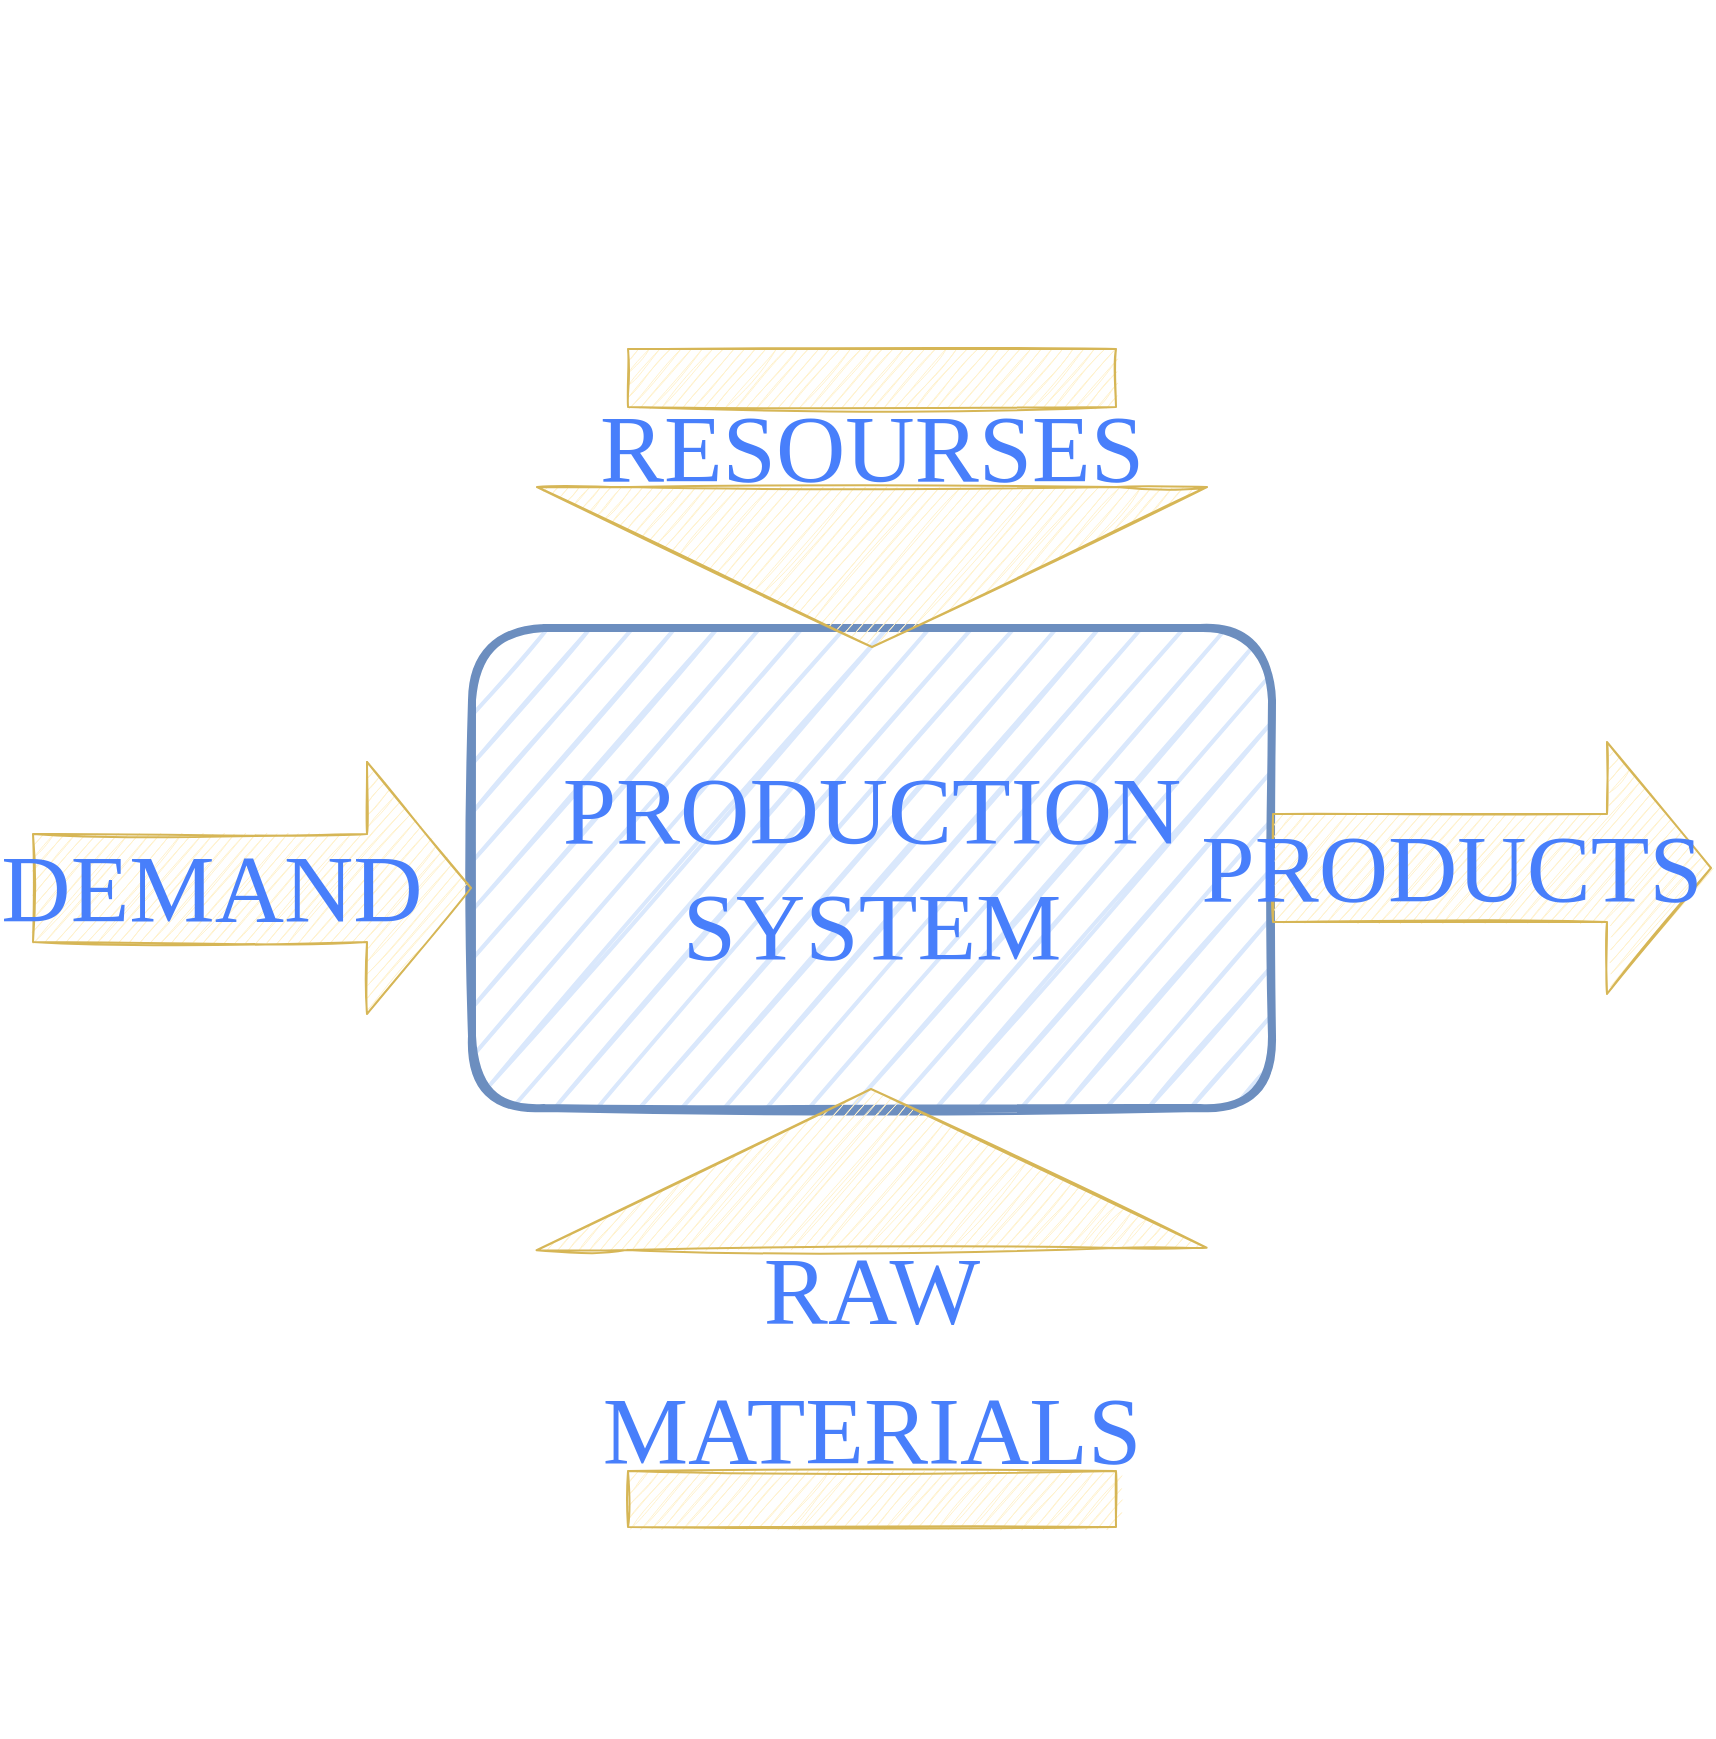 <mxfile version="16.5.1" type="device"><diagram id="79ViXLT3FlSdrqYAsTia" name="Page-1"><mxGraphModel dx="1106" dy="1897" grid="1" gridSize="10" guides="1" tooltips="1" connect="1" arrows="1" fold="1" page="1" pageScale="1" pageWidth="1600" pageHeight="900" math="0" shadow="0"><root><mxCell id="0"/><mxCell id="1" parent="0"/><mxCell id="gPwfxYIjZXdVStBDNIUW-27" value="" style="group" vertex="1" connectable="0" parent="1"><mxGeometry x="80" y="80" width="840" height="640" as="geometry"/></mxCell><mxCell id="gPwfxYIjZXdVStBDNIUW-1" value="" style="rounded=1;whiteSpace=wrap;html=1;fillColor=#dae8fc;strokeColor=#6c8ebf;strokeWidth=4;sketch=1;" vertex="1" parent="gPwfxYIjZXdVStBDNIUW-27"><mxGeometry x="220" y="190" width="400" height="240" as="geometry"/></mxCell><mxCell id="gPwfxYIjZXdVStBDNIUW-2" value="&lt;p&gt;&lt;font color=&quot;#487ffb&quot;&gt;&lt;font face=&quot;FZJingLeiS-R-GB&quot; style=&quot;font-size: 48px&quot;&gt;PRODUCTION&lt;br&gt;&lt;/font&gt;&lt;font face=&quot;FZJingLeiS-R-GB&quot; style=&quot;font-size: 48px&quot;&gt;SYSTEM&lt;/font&gt;&lt;/font&gt;&lt;/p&gt;" style="text;html=1;strokeColor=none;fillColor=none;align=center;verticalAlign=middle;whiteSpace=wrap;rounded=0;sketch=1;" vertex="1" parent="gPwfxYIjZXdVStBDNIUW-27"><mxGeometry x="275" y="235" width="290" height="150" as="geometry"/></mxCell><mxCell id="gPwfxYIjZXdVStBDNIUW-6" value="" style="group" vertex="1" connectable="0" parent="gPwfxYIjZXdVStBDNIUW-27"><mxGeometry x="620" y="290" width="220" height="40" as="geometry"/></mxCell><mxCell id="gPwfxYIjZXdVStBDNIUW-3" value="" style="shape=flexArrow;endArrow=classic;html=1;rounded=0;fontFamily=FZJingLeiS-R-GB;fontSize=48;fontColor=#487FFB;endWidth=71;endSize=17;width=54;sketch=1;fillColor=#fff2cc;strokeColor=#d6b656;startArrow=none;" edge="1" parent="gPwfxYIjZXdVStBDNIUW-6"><mxGeometry width="50" height="50" relative="1" as="geometry"><mxPoint y="20" as="sourcePoint"/><mxPoint x="220" y="20" as="targetPoint"/></mxGeometry></mxCell><mxCell id="gPwfxYIjZXdVStBDNIUW-4" value="&lt;p&gt;&lt;font color=&quot;#487ffb&quot;&gt;&lt;font face=&quot;FZJingLeiS-R-GB&quot; style=&quot;font-size: 48px&quot;&gt;PRODUCTS&lt;/font&gt;&lt;br&gt;&lt;/font&gt;&lt;/p&gt;" style="text;html=1;strokeColor=none;fillColor=none;align=center;verticalAlign=middle;whiteSpace=wrap;rounded=0;sketch=1;" vertex="1" parent="gPwfxYIjZXdVStBDNIUW-6"><mxGeometry x="30" width="120" height="40" as="geometry"/></mxCell><mxCell id="gPwfxYIjZXdVStBDNIUW-7" value="" style="group" vertex="1" connectable="0" parent="gPwfxYIjZXdVStBDNIUW-27"><mxGeometry y="300" width="220" height="40" as="geometry"/></mxCell><mxCell id="gPwfxYIjZXdVStBDNIUW-8" value="" style="shape=flexArrow;endArrow=classic;html=1;rounded=0;fontFamily=FZJingLeiS-R-GB;fontSize=48;fontColor=#487FFB;endWidth=71;endSize=17;width=54;sketch=1;fillColor=#fff2cc;strokeColor=#d6b656;startArrow=none;" edge="1" parent="gPwfxYIjZXdVStBDNIUW-7"><mxGeometry width="50" height="50" relative="1" as="geometry"><mxPoint y="20" as="sourcePoint"/><mxPoint x="220" y="20" as="targetPoint"/></mxGeometry></mxCell><mxCell id="gPwfxYIjZXdVStBDNIUW-9" value="&lt;p&gt;&lt;font color=&quot;#487ffb&quot;&gt;&lt;font face=&quot;FZJingLeiS-R-GB&quot; style=&quot;font-size: 48px&quot;&gt;DEMAND&lt;/font&gt;&lt;br&gt;&lt;/font&gt;&lt;/p&gt;" style="text;html=1;strokeColor=none;fillColor=none;align=center;verticalAlign=middle;whiteSpace=wrap;rounded=0;sketch=1;" vertex="1" parent="gPwfxYIjZXdVStBDNIUW-7"><mxGeometry x="30" width="120" height="40" as="geometry"/></mxCell><mxCell id="gPwfxYIjZXdVStBDNIUW-21" value="" style="group" vertex="1" connectable="0" parent="gPwfxYIjZXdVStBDNIUW-27"><mxGeometry x="335" y="420" width="170" height="220" as="geometry"/></mxCell><mxCell id="gPwfxYIjZXdVStBDNIUW-12" value="&lt;span style=&quot;color: rgba(0 , 0 , 0 , 0) ; font-family: monospace ; font-size: 0px ; background-color: rgb(248 , 249 , 250)&quot;&gt;%3CmxGraphModel%3E%3Croot%3E%3CmxCell%20id%3D%220%22%2F%3E%3CmxCell%20id%3D%221%22%20parent%3D%220%22%2F%3E%3CmxCell%20id%3D%222%22%20value%3D%22%26lt%3Bp%26gt%3B%26lt%3Bfont%20color%3D%26quot%3B%23487ffb%26quot%3B%26gt%3B%26lt%3Bfont%20face%3D%26quot%3BFZJingLeiS-R-GB%26quot%3B%20style%3D%26quot%3Bfont-size%3A%2048px%26quot%3B%26gt%3BRAW%26lt%3B%2Ffont%26gt%3B%26lt%3Bbr%26gt%3B%26lt%3B%2Ffont%26gt%3B%26lt%3B%2Fp%26gt%3B%26lt%3Bp%26gt%3B%26lt%3Bfont%20color%3D%26quot%3B%23487ffb%26quot%3B%26gt%3B%26lt%3Bfont%20face%3D%26quot%3BFZJingLeiS-R-GB%26quot%3B%20style%3D%26quot%3Bfont-size%3A%2048px%26quot%3B%26gt%3BMATERIALS%26lt%3B%2Ffont%26gt%3B%26lt%3B%2Ffont%26gt%3B%26lt%3B%2Fp%26gt%3B%22%20style%3D%22text%3Bhtml%3D1%3BstrokeColor%3Dnone%3BfillColor%3Dnone%3Balign%3Dcenter%3BverticalAlign%3Dmiddle%3BwhiteSpace%3Dwrap%3Brounded%3D0%3Bsketch%3D1%3Brotation%3D0%3B%22%20vertex%3D%221%22%20parent%3D%221%22%3E%3CmxGeometry%20x%3D%22395%22%20y%3D%22640%22%20width%3D%22170%22%20height%3D%22110%22%20as%3D%22geometry%22%2F%3E%3C%2FmxCell%3E%3C%2Froot%3E%3C%2FmxGraphModel%3E&lt;/span&gt;" style="shape=flexArrow;endArrow=classic;html=1;rounded=0;fontFamily=FZJingLeiS-R-GB;fontSize=48;fontColor=#487FFB;endWidth=90;endSize=26.33;width=244;sketch=1;fillColor=#fff2cc;strokeColor=#d6b656;startArrow=none;" edge="1" parent="gPwfxYIjZXdVStBDNIUW-21" source="gPwfxYIjZXdVStBDNIUW-16"><mxGeometry width="50" height="50" relative="1" as="geometry"><mxPoint x="85" y="220" as="sourcePoint"/><mxPoint x="84.5" as="targetPoint"/></mxGeometry></mxCell><mxCell id="gPwfxYIjZXdVStBDNIUW-15" value="" style="shape=flexArrow;endArrow=none;html=1;rounded=0;fontFamily=FZJingLeiS-R-GB;fontSize=48;fontColor=#487FFB;endWidth=90;endSize=26.33;width=244;sketch=1;fillColor=#fff2cc;strokeColor=#d6b656;startArrow=none;" edge="1" parent="gPwfxYIjZXdVStBDNIUW-21"><mxGeometry width="50" height="50" relative="1" as="geometry"><mxPoint x="84.5" y="200" as="sourcePoint"/><mxPoint x="84.5" y="200" as="targetPoint"/></mxGeometry></mxCell><mxCell id="gPwfxYIjZXdVStBDNIUW-16" value="&lt;p&gt;&lt;font color=&quot;#487ffb&quot;&gt;&lt;font face=&quot;FZJingLeiS-R-GB&quot; style=&quot;font-size: 48px&quot;&gt;RAW&lt;/font&gt;&lt;br&gt;&lt;/font&gt;&lt;/p&gt;&lt;p&gt;&lt;font color=&quot;#487ffb&quot;&gt;&lt;font face=&quot;FZJingLeiS-R-GB&quot; style=&quot;font-size: 48px&quot;&gt;MATERIALS&lt;/font&gt;&lt;/font&gt;&lt;/p&gt;" style="text;html=1;strokeColor=none;fillColor=none;align=center;verticalAlign=middle;whiteSpace=wrap;rounded=0;sketch=1;rotation=0;spacing=0;" vertex="1" parent="gPwfxYIjZXdVStBDNIUW-21"><mxGeometry y="81" width="170" height="110" as="geometry"/></mxCell><mxCell id="gPwfxYIjZXdVStBDNIUW-20" value="" style="shape=flexArrow;endArrow=none;html=1;rounded=0;fontFamily=FZJingLeiS-R-GB;fontSize=48;fontColor=#487FFB;endWidth=90;endSize=26.33;width=244;sketch=1;fillColor=#fff2cc;strokeColor=#d6b656;startArrow=none;" edge="1" parent="gPwfxYIjZXdVStBDNIUW-21" target="gPwfxYIjZXdVStBDNIUW-16"><mxGeometry width="50" height="50" relative="1" as="geometry"><mxPoint x="85" y="220" as="sourcePoint"/><mxPoint x="84.5" as="targetPoint"/></mxGeometry></mxCell><mxCell id="gPwfxYIjZXdVStBDNIUW-23" value="&lt;span style=&quot;color: rgba(0 , 0 , 0 , 0) ; font-family: monospace ; font-size: 0px ; background-color: rgb(248 , 249 , 250)&quot;&gt;%3CmxGraphModel%3E%3Croot%3E%3CmxCell%20id%3D%220%22%2F%3E%3CmxCell%20id%3D%221%22%20parent%3D%220%22%2F%3E%3CmxCell%20id%3D%222%22%20value%3D%22%26lt%3Bp%26gt%3B%26lt%3Bfont%20color%3D%26quot%3B%23487ffb%26quot%3B%26gt%3B%26lt%3Bfont%20face%3D%26quot%3BFZJingLeiS-R-GB%26quot%3B%20style%3D%26quot%3Bfont-size%3A%2048px%26quot%3B%26gt%3BRAW%26lt%3B%2Ffont%26gt%3B%26lt%3Bbr%26gt%3B%26lt%3B%2Ffont%26gt%3B%26lt%3B%2Fp%26gt%3B%26lt%3Bp%26gt%3B%26lt%3Bfont%20color%3D%26quot%3B%23487ffb%26quot%3B%26gt%3B%26lt%3Bfont%20face%3D%26quot%3BFZJingLeiS-R-GB%26quot%3B%20style%3D%26quot%3Bfont-size%3A%2048px%26quot%3B%26gt%3BMATERIALS%26lt%3B%2Ffont%26gt%3B%26lt%3B%2Ffont%26gt%3B%26lt%3B%2Fp%26gt%3B%22%20style%3D%22text%3Bhtml%3D1%3BstrokeColor%3Dnone%3BfillColor%3Dnone%3Balign%3Dcenter%3BverticalAlign%3Dmiddle%3BwhiteSpace%3Dwrap%3Brounded%3D0%3Bsketch%3D1%3Brotation%3D0%3B%22%20vertex%3D%221%22%20parent%3D%221%22%3E%3CmxGeometry%20x%3D%22395%22%20y%3D%22640%22%20width%3D%22170%22%20height%3D%22110%22%20as%3D%22geometry%22%2F%3E%3C%2FmxCell%3E%3C%2Froot%3E%3C%2FmxGraphModel%3E&lt;/span&gt;" style="shape=flexArrow;endArrow=classic;html=1;rounded=0;fontFamily=FZJingLeiS-R-GB;fontSize=48;fontColor=#487FFB;endWidth=90;endSize=26.33;width=244;sketch=1;fillColor=#fff2cc;strokeColor=#d6b656;startArrow=none;" edge="1" parent="gPwfxYIjZXdVStBDNIUW-27" source="gPwfxYIjZXdVStBDNIUW-25"><mxGeometry width="50" height="50" relative="1" as="geometry"><mxPoint x="420" y="-20" as="sourcePoint"/><mxPoint x="420" y="200" as="targetPoint"/></mxGeometry></mxCell><mxCell id="gPwfxYIjZXdVStBDNIUW-24" value="" style="shape=flexArrow;endArrow=none;html=1;rounded=0;fontFamily=FZJingLeiS-R-GB;fontSize=48;fontColor=#487FFB;endWidth=90;endSize=26.33;width=244;sketch=1;fillColor=#fff2cc;strokeColor=#d6b656;startArrow=none;" edge="1" parent="gPwfxYIjZXdVStBDNIUW-27"><mxGeometry width="50" height="50" relative="1" as="geometry"><mxPoint x="421" as="sourcePoint"/><mxPoint x="421" as="targetPoint"/></mxGeometry></mxCell><mxCell id="gPwfxYIjZXdVStBDNIUW-25" value="&lt;p&gt;&lt;font color=&quot;#487ffb&quot;&gt;&lt;font face=&quot;FZJingLeiS-R-GB&quot; style=&quot;font-size: 48px&quot;&gt;RESOURSES&lt;/font&gt;&lt;/font&gt;&lt;/p&gt;" style="text;html=1;strokeColor=none;fillColor=none;align=center;verticalAlign=middle;whiteSpace=wrap;rounded=0;sketch=1;rotation=0;spacing=0;" vertex="1" parent="gPwfxYIjZXdVStBDNIUW-27"><mxGeometry x="335" y="80" width="170" height="39" as="geometry"/></mxCell><mxCell id="gPwfxYIjZXdVStBDNIUW-26" value="" style="shape=flexArrow;endArrow=none;html=1;rounded=0;fontFamily=FZJingLeiS-R-GB;fontSize=48;fontColor=#487FFB;endWidth=90;endSize=26.33;width=244;sketch=1;fillColor=#fff2cc;strokeColor=#d6b656;startArrow=none;" edge="1" parent="gPwfxYIjZXdVStBDNIUW-27" target="gPwfxYIjZXdVStBDNIUW-25"><mxGeometry width="50" height="50" relative="1" as="geometry"><mxPoint x="420" y="50" as="sourcePoint"/><mxPoint x="420" y="200" as="targetPoint"/></mxGeometry></mxCell></root></mxGraphModel></diagram></mxfile>
